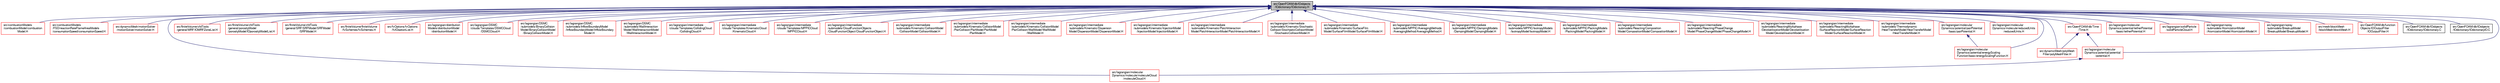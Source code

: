 digraph "src/OpenFOAM/db/IOobjects/IOdictionary/IOdictionary.H"
{
  bgcolor="transparent";
  edge [fontname="FreeSans",fontsize="10",labelfontname="FreeSans",labelfontsize="10"];
  node [fontname="FreeSans",fontsize="10",shape=record];
  Node1 [label="src/OpenFOAM/db/IOobjects\l/IOdictionary/IOdictionary.H",height=0.2,width=0.4,color="black", fillcolor="grey75", style="filled" fontcolor="black"];
  Node1 -> Node2 [dir="back",color="midnightblue",fontsize="10",style="solid",fontname="FreeSans"];
  Node2 [label="src/combustionModels\l/combustionModel/combustion\lModel.H",height=0.2,width=0.4,color="red",URL="$a04221.html"];
  Node1 -> Node3 [dir="back",color="midnightblue",fontsize="10",style="solid",fontname="FreeSans"];
  Node3 [label="src/combustionModels\l/FSD/reactionRateFlameAreaModels\l/consumptionSpeed/consumptionSpeed.H",height=0.2,width=0.4,color="red",URL="$a04231.html"];
  Node1 -> Node4 [dir="back",color="midnightblue",fontsize="10",style="solid",fontname="FreeSans"];
  Node4 [label="src/dynamicMesh/motionSolver\l/motionSolver/motionSolver.H",height=0.2,width=0.4,color="red",URL="$a04438.html"];
  Node1 -> Node5 [dir="back",color="midnightblue",fontsize="10",style="solid",fontname="FreeSans"];
  Node5 [label="src/dynamicMesh/polyMesh\lFilter/polyMeshFilter.H",height=0.2,width=0.4,color="red",URL="$a04449.html"];
  Node1 -> Node6 [dir="back",color="midnightblue",fontsize="10",style="solid",fontname="FreeSans"];
  Node6 [label="src/finiteVolume/cfdTools\l/general/MRF/IOMRFZoneList.H",height=0.2,width=0.4,color="red",URL="$a04668.html"];
  Node1 -> Node7 [dir="back",color="midnightblue",fontsize="10",style="solid",fontname="FreeSans"];
  Node7 [label="src/finiteVolume/cfdTools\l/general/porosityModel\l/porosityModel/IOporosityModelList.H",height=0.2,width=0.4,color="red",URL="$a04681.html"];
  Node1 -> Node8 [dir="back",color="midnightblue",fontsize="10",style="solid",fontname="FreeSans"];
  Node8 [label="src/finiteVolume/cfdTools\l/general/SRF/SRFModel/SRFModel\l/SRFModel.H",height=0.2,width=0.4,color="red",URL="$a04711.html"];
  Node1 -> Node9 [dir="back",color="midnightblue",fontsize="10",style="solid",fontname="FreeSans"];
  Node9 [label="src/finiteVolume/finiteVolume\l/fvSchemes/fvSchemes.H",height=0.2,width=0.4,color="red",URL="$a05291.html"];
  Node1 -> Node10 [dir="back",color="midnightblue",fontsize="10",style="solid",fontname="FreeSans"];
  Node10 [label="src/fvOptions/fvOptions\l/fvIOoptionList.H",height=0.2,width=0.4,color="red",URL="$a05808.html"];
  Node1 -> Node11 [dir="back",color="midnightblue",fontsize="10",style="solid",fontname="FreeSans"];
  Node11 [label="src/lagrangian/distribution\lModels/distributionModel\l/distributionModel.H",height=0.2,width=0.4,color="red",URL="$a05930.html"];
  Node1 -> Node12 [dir="back",color="midnightblue",fontsize="10",style="solid",fontname="FreeSans"];
  Node12 [label="src/lagrangian/DSMC\l/clouds/Templates/DSMCCloud\l/DSMCCloud.H",height=0.2,width=0.4,color="red",URL="$a05958.html"];
  Node1 -> Node13 [dir="back",color="midnightblue",fontsize="10",style="solid",fontname="FreeSans"];
  Node13 [label="src/lagrangian/DSMC\l/submodels/BinaryCollision\lModel/BinaryCollisionModel\l/BinaryCollisionModel.H",height=0.2,width=0.4,color="red",URL="$a05971.html"];
  Node1 -> Node14 [dir="back",color="midnightblue",fontsize="10",style="solid",fontname="FreeSans"];
  Node14 [label="src/lagrangian/DSMC\l/submodels/InflowBoundaryModel\l/InflowBoundaryModel/InflowBoundary\lModel.H",height=0.2,width=0.4,color="red",URL="$a05982.html"];
  Node1 -> Node15 [dir="back",color="midnightblue",fontsize="10",style="solid",fontname="FreeSans"];
  Node15 [label="src/lagrangian/DSMC\l/submodels/WallInteraction\lModel/WallInteractionModel\l/WallInteractionModel.H",height=0.2,width=0.4,color="red",URL="$a05993.html"];
  Node1 -> Node16 [dir="back",color="midnightblue",fontsize="10",style="solid",fontname="FreeSans"];
  Node16 [label="src/lagrangian/intermediate\l/clouds/Templates/CollidingCloud\l/CollidingCloud.H",height=0.2,width=0.4,color="red",URL="$a06010.html"];
  Node1 -> Node17 [dir="back",color="midnightblue",fontsize="10",style="solid",fontname="FreeSans"];
  Node17 [label="src/lagrangian/intermediate\l/clouds/Templates/KinematicCloud\l/KinematicCloud.H",height=0.2,width=0.4,color="red",URL="$a06016.html"];
  Node1 -> Node18 [dir="back",color="midnightblue",fontsize="10",style="solid",fontname="FreeSans"];
  Node18 [label="src/lagrangian/intermediate\l/clouds/Templates/MPPICCloud\l/MPPICCloud.H",height=0.2,width=0.4,color="red",URL="$a06019.html"];
  Node1 -> Node19 [dir="back",color="midnightblue",fontsize="10",style="solid",fontname="FreeSans"];
  Node19 [label="src/lagrangian/intermediate\l/submodels/CloudFunctionObjects\l/CloudFunctionObject/CloudFunctionObject.H",height=0.2,width=0.4,color="red",URL="$a06136.html"];
  Node1 -> Node20 [dir="back",color="midnightblue",fontsize="10",style="solid",fontname="FreeSans"];
  Node20 [label="src/lagrangian/intermediate\l/submodels/Kinematic/CollisionModel\l/CollisionModel/CollisionModel.H",height=0.2,width=0.4,color="red",URL="$a06165.html"];
  Node1 -> Node21 [dir="back",color="midnightblue",fontsize="10",style="solid",fontname="FreeSans"];
  Node21 [label="src/lagrangian/intermediate\l/submodels/Kinematic/CollisionModel\l/PairCollision/PairModel/PairModel\l/PairModel.H",height=0.2,width=0.4,color="red",URL="$a06172.html"];
  Node1 -> Node22 [dir="back",color="midnightblue",fontsize="10",style="solid",fontname="FreeSans"];
  Node22 [label="src/lagrangian/intermediate\l/submodels/Kinematic/CollisionModel\l/PairCollision/WallModel/WallModel\l/WallModel.H",height=0.2,width=0.4,color="red",URL="$a06179.html"];
  Node1 -> Node23 [dir="back",color="midnightblue",fontsize="10",style="solid",fontname="FreeSans"];
  Node23 [label="src/lagrangian/intermediate\l/submodels/Kinematic/Dispersion\lModel/DispersionModel/DispersionModel.H",height=0.2,width=0.4,color="red",URL="$a06187.html"];
  Node1 -> Node24 [dir="back",color="midnightblue",fontsize="10",style="solid",fontname="FreeSans"];
  Node24 [label="src/lagrangian/intermediate\l/submodels/Kinematic/InjectionModel\l/InjectionModel/InjectionModel.H",height=0.2,width=0.4,color="red",URL="$a06202.html"];
  Node1 -> Node25 [dir="back",color="midnightblue",fontsize="10",style="solid",fontname="FreeSans"];
  Node25 [label="src/lagrangian/intermediate\l/submodels/Kinematic/PatchInteraction\lModel/PatchInteractionModel/PatchInteractionModel.H",height=0.2,width=0.4,color="red",URL="$a06277.html"];
  Node1 -> Node26 [dir="back",color="midnightblue",fontsize="10",style="solid",fontname="FreeSans"];
  Node26 [label="src/lagrangian/intermediate\l/submodels/Kinematic/Stochastic\lCollision/StochasticCollisionModel\l/StochasticCollisionModel.H",height=0.2,width=0.4,color="red",URL="$a06286.html"];
  Node1 -> Node27 [dir="back",color="midnightblue",fontsize="10",style="solid",fontname="FreeSans"];
  Node27 [label="src/lagrangian/intermediate\l/submodels/Kinematic/SurfaceFilm\lModel/SurfaceFilmModel/SurfaceFilmModel.H",height=0.2,width=0.4,color="red",URL="$a06291.html"];
  Node1 -> Node28 [dir="back",color="midnightblue",fontsize="10",style="solid",fontname="FreeSans"];
  Node28 [label="src/lagrangian/intermediate\l/submodels/MPPIC/AveragingMethods\l/AveragingMethod/AveragingMethod.H",height=0.2,width=0.4,color="red",URL="$a06295.html"];
  Node1 -> Node29 [dir="back",color="midnightblue",fontsize="10",style="solid",fontname="FreeSans"];
  Node29 [label="src/lagrangian/intermediate\l/submodels/MPPIC/DampingModels\l/DampingModel/DampingModel.H",height=0.2,width=0.4,color="red",URL="$a06313.html"];
  Node1 -> Node30 [dir="back",color="midnightblue",fontsize="10",style="solid",fontname="FreeSans"];
  Node30 [label="src/lagrangian/intermediate\l/submodels/MPPIC/IsotropyModels\l/IsotropyModel/IsotropyModel.H",height=0.2,width=0.4,color="red",URL="$a06319.html"];
  Node1 -> Node31 [dir="back",color="midnightblue",fontsize="10",style="solid",fontname="FreeSans"];
  Node31 [label="src/lagrangian/intermediate\l/submodels/MPPIC/PackingModels\l/PackingModel/PackingModel.H",height=0.2,width=0.4,color="red",URL="$a06331.html"];
  Node1 -> Node32 [dir="back",color="midnightblue",fontsize="10",style="solid",fontname="FreeSans"];
  Node32 [label="src/lagrangian/intermediate\l/submodels/Reacting/Composition\lModel/CompositionModel/CompositionModel.H",height=0.2,width=0.4,color="red",URL="$a06347.html"];
  Node1 -> Node33 [dir="back",color="midnightblue",fontsize="10",style="solid",fontname="FreeSans"];
  Node33 [label="src/lagrangian/intermediate\l/submodels/Reacting/PhaseChange\lModel/PhaseChangeModel/PhaseChangeModel.H",height=0.2,width=0.4,color="red",URL="$a06370.html"];
  Node1 -> Node34 [dir="back",color="midnightblue",fontsize="10",style="solid",fontname="FreeSans"];
  Node34 [label="src/lagrangian/intermediate\l/submodels/ReactingMultiphase\l/DevolatilisationModel/Devolatilisation\lModel/DevolatilisationModel.H",height=0.2,width=0.4,color="red",URL="$a06375.html"];
  Node1 -> Node35 [dir="back",color="midnightblue",fontsize="10",style="solid",fontname="FreeSans"];
  Node35 [label="src/lagrangian/intermediate\l/submodels/ReactingMultiphase\l/SurfaceReactionModel/SurfaceReaction\lModel/SurfaceReactionModel.H",height=0.2,width=0.4,color="red",URL="$a06394.html"];
  Node1 -> Node36 [dir="back",color="midnightblue",fontsize="10",style="solid",fontname="FreeSans"];
  Node36 [label="src/lagrangian/intermediate\l/submodels/Thermodynamic\l/HeatTransferModel/HeatTransferModel\l/HeatTransferModel.H",height=0.2,width=0.4,color="red",URL="$a06397.html"];
  Node1 -> Node37 [dir="back",color="midnightblue",fontsize="10",style="solid",fontname="FreeSans"];
  Node37 [label="src/lagrangian/molecular\lDynamics/molecule/moleculeCloud\l/moleculeCloud.H",height=0.2,width=0.4,color="red",URL="$a06446.html"];
  Node1 -> Node38 [dir="back",color="midnightblue",fontsize="10",style="solid",fontname="FreeSans"];
  Node38 [label="src/lagrangian/molecular\lDynamics/molecule/reducedUnits\l/reducedUnits.H",height=0.2,width=0.4,color="red",URL="$a06449.html"];
  Node1 -> Node39 [dir="back",color="midnightblue",fontsize="10",style="solid",fontname="FreeSans"];
  Node39 [label="src/lagrangian/molecular\lDynamics/potential/energyScaling\lFunction/basic/energyScalingFunction.H",height=0.2,width=0.4,color="red",URL="$a06455.html"];
  Node1 -> Node40 [dir="back",color="midnightblue",fontsize="10",style="solid",fontname="FreeSans"];
  Node40 [label="src/lagrangian/molecular\lDynamics/potential/pairPotential\l/basic/pairPotential.H",height=0.2,width=0.4,color="red",URL="$a06468.html"];
  Node40 -> Node39 [dir="back",color="midnightblue",fontsize="10",style="solid",fontname="FreeSans"];
  Node1 -> Node41 [dir="back",color="midnightblue",fontsize="10",style="solid",fontname="FreeSans"];
  Node41 [label="src/lagrangian/molecular\lDynamics/potential/potential\l/potential.H",height=0.2,width=0.4,color="red",URL="$a06490.html"];
  Node41 -> Node37 [dir="back",color="midnightblue",fontsize="10",style="solid",fontname="FreeSans"];
  Node1 -> Node42 [dir="back",color="midnightblue",fontsize="10",style="solid",fontname="FreeSans"];
  Node42 [label="src/lagrangian/molecular\lDynamics/potential/tetherPotential\l/basic/tetherPotential.H",height=0.2,width=0.4,color="red",URL="$a06493.html"];
  Node1 -> Node43 [dir="back",color="midnightblue",fontsize="10",style="solid",fontname="FreeSans"];
  Node43 [label="src/lagrangian/solidParticle\l/solidParticleCloud.H",height=0.2,width=0.4,color="red",URL="$a06507.html"];
  Node1 -> Node44 [dir="back",color="midnightblue",fontsize="10",style="solid",fontname="FreeSans"];
  Node44 [label="src/lagrangian/spray\l/submodels/AtomizationModel\l/AtomizationModel/AtomizationModel.H",height=0.2,width=0.4,color="red",URL="$a06529.html"];
  Node1 -> Node45 [dir="back",color="midnightblue",fontsize="10",style="solid",fontname="FreeSans"];
  Node45 [label="src/lagrangian/spray\l/submodels/BreakupModel\l/BreakupModel/BreakupModel.H",height=0.2,width=0.4,color="red",URL="$a06540.html"];
  Node1 -> Node46 [dir="back",color="midnightblue",fontsize="10",style="solid",fontname="FreeSans"];
  Node46 [label="src/mesh/blockMesh\l/blockMesh/blockMesh.H",height=0.2,width=0.4,color="red",URL="$a06630.html"];
  Node1 -> Node47 [dir="back",color="midnightblue",fontsize="10",style="solid",fontname="FreeSans"];
  Node47 [label="src/OpenFOAM/db/function\lObjects/IOOutputFilter\l/IOOutputFilter.H",height=0.2,width=0.4,color="red",URL="$a07278.html"];
  Node1 -> Node48 [dir="back",color="midnightblue",fontsize="10",style="solid",fontname="FreeSans"];
  Node48 [label="src/OpenFOAM/db/IOobjects\l/IOdictionary/IOdictionary.C",height=0.2,width=0.4,color="black",URL="$a07295.html"];
  Node1 -> Node49 [dir="back",color="midnightblue",fontsize="10",style="solid",fontname="FreeSans"];
  Node49 [label="src/OpenFOAM/db/IOobjects\l/IOdictionary/IOdictionaryIO.C",height=0.2,width=0.4,color="black",URL="$a07297.html"];
  Node1 -> Node50 [dir="back",color="midnightblue",fontsize="10",style="solid",fontname="FreeSans"];
  Node50 [label="src/OpenFOAM/db/Time\l/Time.H",height=0.2,width=0.4,color="red",URL="$a07394.html"];
  Node50 -> Node5 [dir="back",color="midnightblue",fontsize="10",style="solid",fontname="FreeSans"];
  Node50 -> Node41 [dir="back",color="midnightblue",fontsize="10",style="solid",fontname="FreeSans"];
}
